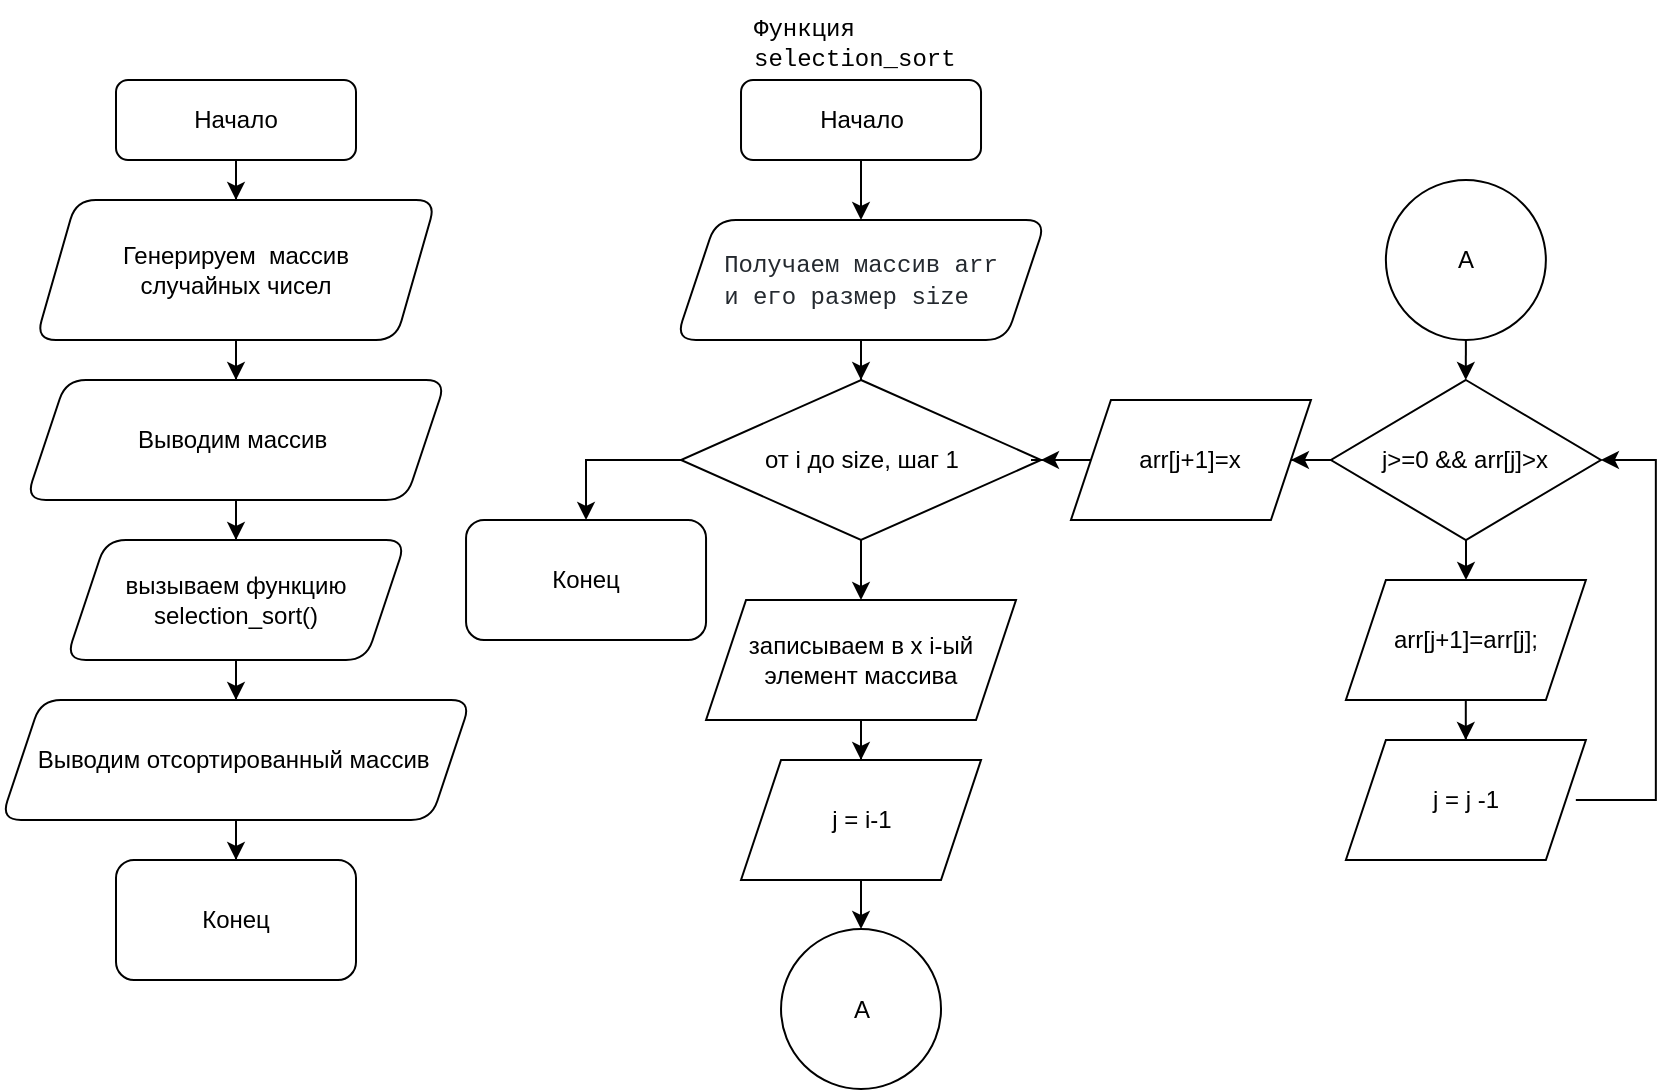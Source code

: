 <mxfile version="21.0.2" type="github">
  <diagram id="C5RBs43oDa-KdzZeNtuy" name="Page-1">
    <mxGraphModel dx="1434" dy="795" grid="1" gridSize="10" guides="1" tooltips="1" connect="1" arrows="1" fold="1" page="1" pageScale="1" pageWidth="827" pageHeight="1169" math="0" shadow="0">
      <root>
        <mxCell id="WIyWlLk6GJQsqaUBKTNV-0" />
        <mxCell id="WIyWlLk6GJQsqaUBKTNV-1" parent="WIyWlLk6GJQsqaUBKTNV-0" />
        <mxCell id="Z13cCP08eFJkeLiJJ5B0-0" value="" style="edgeStyle=orthogonalEdgeStyle;rounded=0;orthogonalLoop=1;jettySize=auto;html=1;" parent="WIyWlLk6GJQsqaUBKTNV-1" source="Z13cCP08eFJkeLiJJ5B0-1" target="Z13cCP08eFJkeLiJJ5B0-3" edge="1">
          <mxGeometry relative="1" as="geometry" />
        </mxCell>
        <mxCell id="Z13cCP08eFJkeLiJJ5B0-1" value="Начало" style="rounded=1;whiteSpace=wrap;html=1;fontSize=12;glass=0;strokeWidth=1;shadow=0;" parent="WIyWlLk6GJQsqaUBKTNV-1" vertex="1">
          <mxGeometry x="160" y="80" width="120" height="40" as="geometry" />
        </mxCell>
        <mxCell id="Z13cCP08eFJkeLiJJ5B0-2" value="" style="edgeStyle=orthogonalEdgeStyle;rounded=0;orthogonalLoop=1;jettySize=auto;html=1;" parent="WIyWlLk6GJQsqaUBKTNV-1" source="Z13cCP08eFJkeLiJJ5B0-3" target="Z13cCP08eFJkeLiJJ5B0-5" edge="1">
          <mxGeometry relative="1" as="geometry" />
        </mxCell>
        <mxCell id="Z13cCP08eFJkeLiJJ5B0-3" value="Генерируем&amp;nbsp; массив &lt;br&gt;случайных чисел" style="shape=parallelogram;perimeter=parallelogramPerimeter;whiteSpace=wrap;html=1;fixedSize=1;rounded=1;glass=0;strokeWidth=1;shadow=0;" parent="WIyWlLk6GJQsqaUBKTNV-1" vertex="1">
          <mxGeometry x="120" y="140" width="200" height="70" as="geometry" />
        </mxCell>
        <mxCell id="Z13cCP08eFJkeLiJJ5B0-4" value="" style="edgeStyle=orthogonalEdgeStyle;rounded=0;orthogonalLoop=1;jettySize=auto;html=1;" parent="WIyWlLk6GJQsqaUBKTNV-1" source="Z13cCP08eFJkeLiJJ5B0-5" target="Z13cCP08eFJkeLiJJ5B0-7" edge="1">
          <mxGeometry relative="1" as="geometry" />
        </mxCell>
        <mxCell id="Z13cCP08eFJkeLiJJ5B0-5" value="Выводим массив&amp;nbsp;" style="shape=parallelogram;perimeter=parallelogramPerimeter;whiteSpace=wrap;html=1;fixedSize=1;rounded=1;glass=0;strokeWidth=1;shadow=0;" parent="WIyWlLk6GJQsqaUBKTNV-1" vertex="1">
          <mxGeometry x="115" y="230" width="210" height="60" as="geometry" />
        </mxCell>
        <mxCell id="Z13cCP08eFJkeLiJJ5B0-6" value="" style="edgeStyle=orthogonalEdgeStyle;rounded=0;orthogonalLoop=1;jettySize=auto;html=1;" parent="WIyWlLk6GJQsqaUBKTNV-1" source="Z13cCP08eFJkeLiJJ5B0-7" target="Z13cCP08eFJkeLiJJ5B0-9" edge="1">
          <mxGeometry relative="1" as="geometry" />
        </mxCell>
        <mxCell id="Z13cCP08eFJkeLiJJ5B0-7" value="вызываем функцию selection_sort()" style="shape=parallelogram;perimeter=parallelogramPerimeter;whiteSpace=wrap;html=1;fixedSize=1;rounded=1;glass=0;strokeWidth=1;shadow=0;" parent="WIyWlLk6GJQsqaUBKTNV-1" vertex="1">
          <mxGeometry x="135" y="310" width="170" height="60" as="geometry" />
        </mxCell>
        <mxCell id="Z13cCP08eFJkeLiJJ5B0-8" value="" style="edgeStyle=orthogonalEdgeStyle;rounded=0;orthogonalLoop=1;jettySize=auto;html=1;" parent="WIyWlLk6GJQsqaUBKTNV-1" source="Z13cCP08eFJkeLiJJ5B0-9" target="Z13cCP08eFJkeLiJJ5B0-10" edge="1">
          <mxGeometry relative="1" as="geometry" />
        </mxCell>
        <mxCell id="Z13cCP08eFJkeLiJJ5B0-9" value="Выводим отсортированный массив&amp;nbsp;" style="shape=parallelogram;perimeter=parallelogramPerimeter;whiteSpace=wrap;html=1;fixedSize=1;rounded=1;glass=0;strokeWidth=1;shadow=0;" parent="WIyWlLk6GJQsqaUBKTNV-1" vertex="1">
          <mxGeometry x="102.5" y="390" width="235" height="60" as="geometry" />
        </mxCell>
        <mxCell id="Z13cCP08eFJkeLiJJ5B0-10" value="Конец&lt;br&gt;" style="rounded=1;whiteSpace=wrap;html=1;glass=0;strokeWidth=1;shadow=0;" parent="WIyWlLk6GJQsqaUBKTNV-1" vertex="1">
          <mxGeometry x="160" y="470" width="120" height="60" as="geometry" />
        </mxCell>
        <mxCell id="oGKt6z28rbaeVtGhcLeK-0" value="&lt;span style=&quot;font-family: ui-monospace, SFMono-Regular, &amp;quot;SF Mono&amp;quot;, Menlo, Consolas, &amp;quot;Liberation Mono&amp;quot;, monospace; font-size: 12px; font-style: normal; font-variant-ligatures: normal; font-variant-caps: normal; font-weight: 400; letter-spacing: normal; orphans: 2; text-align: start; text-indent: 0px; text-transform: none; widows: 2; word-spacing: 0px; -webkit-text-stroke-width: 0px; background-color: rgb(255, 255, 255); text-decoration-thickness: initial; text-decoration-style: initial; text-decoration-color: initial; float: none; display: inline !important;&quot;&gt;Функция selection_sort&lt;/span&gt;" style="text;whiteSpace=wrap;html=1;" vertex="1" parent="WIyWlLk6GJQsqaUBKTNV-1">
          <mxGeometry x="477.47" y="40" width="160" height="40" as="geometry" />
        </mxCell>
        <mxCell id="oGKt6z28rbaeVtGhcLeK-3" value="" style="edgeStyle=orthogonalEdgeStyle;rounded=0;orthogonalLoop=1;jettySize=auto;html=1;" edge="1" parent="WIyWlLk6GJQsqaUBKTNV-1" source="oGKt6z28rbaeVtGhcLeK-1" target="oGKt6z28rbaeVtGhcLeK-2">
          <mxGeometry relative="1" as="geometry" />
        </mxCell>
        <mxCell id="oGKt6z28rbaeVtGhcLeK-1" value="Начало" style="rounded=1;whiteSpace=wrap;html=1;fontSize=12;glass=0;strokeWidth=1;shadow=0;" vertex="1" parent="WIyWlLk6GJQsqaUBKTNV-1">
          <mxGeometry x="472.51" y="80" width="120" height="40" as="geometry" />
        </mxCell>
        <mxCell id="oGKt6z28rbaeVtGhcLeK-5" value="" style="edgeStyle=orthogonalEdgeStyle;rounded=0;orthogonalLoop=1;jettySize=auto;html=1;" edge="1" parent="WIyWlLk6GJQsqaUBKTNV-1" source="oGKt6z28rbaeVtGhcLeK-2" target="oGKt6z28rbaeVtGhcLeK-4">
          <mxGeometry relative="1" as="geometry" />
        </mxCell>
        <mxCell id="oGKt6z28rbaeVtGhcLeK-2" value="&lt;div style=&quot;text-align: start;&quot;&gt;&lt;font face=&quot;ui-monospace, SFMono-Regular, SF Mono, Menlo, Consolas, Liberation Mono, monospace&quot; color=&quot;#24292f&quot;&gt;&lt;span style=&quot;background-color: rgb(255, 255, 255);&quot;&gt;Получаем массив arr &lt;br&gt;&lt;/span&gt;&lt;/font&gt;&lt;/div&gt;&lt;div style=&quot;text-align: start;&quot;&gt;&lt;font face=&quot;ui-monospace, SFMono-Regular, SF Mono, Menlo, Consolas, Liberation Mono, monospace&quot; color=&quot;#24292f&quot;&gt;&lt;span style=&quot;background-color: rgb(255, 255, 255);&quot;&gt;и его размер size&lt;/span&gt;&lt;/font&gt;&lt;/div&gt;" style="shape=parallelogram;perimeter=parallelogramPerimeter;whiteSpace=wrap;html=1;fixedSize=1;rounded=1;" vertex="1" parent="WIyWlLk6GJQsqaUBKTNV-1">
          <mxGeometry x="440" y="150" width="184.99" height="60" as="geometry" />
        </mxCell>
        <mxCell id="oGKt6z28rbaeVtGhcLeK-11" value="" style="edgeStyle=orthogonalEdgeStyle;rounded=0;orthogonalLoop=1;jettySize=auto;html=1;" edge="1" parent="WIyWlLk6GJQsqaUBKTNV-1" source="oGKt6z28rbaeVtGhcLeK-4" target="oGKt6z28rbaeVtGhcLeK-10">
          <mxGeometry relative="1" as="geometry" />
        </mxCell>
        <mxCell id="oGKt6z28rbaeVtGhcLeK-4" value="от i до size, шаг 1" style="rhombus;whiteSpace=wrap;html=1;" vertex="1" parent="WIyWlLk6GJQsqaUBKTNV-1">
          <mxGeometry x="442.5" y="230" width="180" height="80" as="geometry" />
        </mxCell>
        <mxCell id="oGKt6z28rbaeVtGhcLeK-13" value="" style="edgeStyle=orthogonalEdgeStyle;rounded=0;orthogonalLoop=1;jettySize=auto;html=1;" edge="1" parent="WIyWlLk6GJQsqaUBKTNV-1" source="oGKt6z28rbaeVtGhcLeK-10" target="oGKt6z28rbaeVtGhcLeK-12">
          <mxGeometry relative="1" as="geometry" />
        </mxCell>
        <mxCell id="oGKt6z28rbaeVtGhcLeK-10" value="записываем в х i-ый элемент массива" style="shape=parallelogram;perimeter=parallelogramPerimeter;whiteSpace=wrap;html=1;fixedSize=1;" vertex="1" parent="WIyWlLk6GJQsqaUBKTNV-1">
          <mxGeometry x="455.02" y="340" width="154.98" height="60" as="geometry" />
        </mxCell>
        <mxCell id="oGKt6z28rbaeVtGhcLeK-24" value="" style="edgeStyle=orthogonalEdgeStyle;rounded=0;orthogonalLoop=1;jettySize=auto;html=1;" edge="1" parent="WIyWlLk6GJQsqaUBKTNV-1" source="oGKt6z28rbaeVtGhcLeK-12" target="oGKt6z28rbaeVtGhcLeK-23">
          <mxGeometry relative="1" as="geometry" />
        </mxCell>
        <mxCell id="oGKt6z28rbaeVtGhcLeK-12" value="j = i-1" style="shape=parallelogram;perimeter=parallelogramPerimeter;whiteSpace=wrap;html=1;fixedSize=1;" vertex="1" parent="WIyWlLk6GJQsqaUBKTNV-1">
          <mxGeometry x="472.51" y="420" width="120" height="60" as="geometry" />
        </mxCell>
        <mxCell id="oGKt6z28rbaeVtGhcLeK-19" value="" style="edgeStyle=orthogonalEdgeStyle;rounded=0;orthogonalLoop=1;jettySize=auto;html=1;" edge="1" parent="WIyWlLk6GJQsqaUBKTNV-1" source="oGKt6z28rbaeVtGhcLeK-16" target="oGKt6z28rbaeVtGhcLeK-18">
          <mxGeometry relative="1" as="geometry" />
        </mxCell>
        <mxCell id="oGKt6z28rbaeVtGhcLeK-28" value="" style="edgeStyle=orthogonalEdgeStyle;rounded=0;orthogonalLoop=1;jettySize=auto;html=1;entryX=1;entryY=0.5;entryDx=0;entryDy=0;" edge="1" parent="WIyWlLk6GJQsqaUBKTNV-1" source="oGKt6z28rbaeVtGhcLeK-16" target="oGKt6z28rbaeVtGhcLeK-27">
          <mxGeometry relative="1" as="geometry">
            <mxPoint x="797.47" y="275" as="targetPoint" />
          </mxGeometry>
        </mxCell>
        <mxCell id="oGKt6z28rbaeVtGhcLeK-16" value="j&amp;gt;=&lt;span class=&quot;pl-c1&quot;&gt;0&lt;/span&gt; &amp;amp;&amp;amp; arr[j]&amp;gt;x" style="rhombus;whiteSpace=wrap;html=1;" vertex="1" parent="WIyWlLk6GJQsqaUBKTNV-1">
          <mxGeometry x="767.47" y="230" width="134.98" height="80" as="geometry" />
        </mxCell>
        <mxCell id="oGKt6z28rbaeVtGhcLeK-21" value="" style="edgeStyle=orthogonalEdgeStyle;rounded=0;orthogonalLoop=1;jettySize=auto;html=1;" edge="1" parent="WIyWlLk6GJQsqaUBKTNV-1" source="oGKt6z28rbaeVtGhcLeK-18" target="oGKt6z28rbaeVtGhcLeK-20">
          <mxGeometry relative="1" as="geometry" />
        </mxCell>
        <mxCell id="oGKt6z28rbaeVtGhcLeK-18" value="arr[j+&lt;span class=&quot;pl-c1&quot;&gt;1&lt;/span&gt;]=arr[j];" style="shape=parallelogram;perimeter=parallelogramPerimeter;whiteSpace=wrap;html=1;fixedSize=1;" vertex="1" parent="WIyWlLk6GJQsqaUBKTNV-1">
          <mxGeometry x="774.94" y="330" width="120" height="60" as="geometry" />
        </mxCell>
        <mxCell id="oGKt6z28rbaeVtGhcLeK-20" value="j = j -1" style="shape=parallelogram;perimeter=parallelogramPerimeter;whiteSpace=wrap;html=1;fixedSize=1;" vertex="1" parent="WIyWlLk6GJQsqaUBKTNV-1">
          <mxGeometry x="774.94" y="410" width="120" height="60" as="geometry" />
        </mxCell>
        <mxCell id="oGKt6z28rbaeVtGhcLeK-23" value="A" style="ellipse;whiteSpace=wrap;html=1;" vertex="1" parent="WIyWlLk6GJQsqaUBKTNV-1">
          <mxGeometry x="492.51" y="504.5" width="80" height="80" as="geometry" />
        </mxCell>
        <mxCell id="oGKt6z28rbaeVtGhcLeK-26" value="" style="edgeStyle=orthogonalEdgeStyle;rounded=0;orthogonalLoop=1;jettySize=auto;html=1;" edge="1" parent="WIyWlLk6GJQsqaUBKTNV-1" source="oGKt6z28rbaeVtGhcLeK-25" target="oGKt6z28rbaeVtGhcLeK-16">
          <mxGeometry relative="1" as="geometry" />
        </mxCell>
        <mxCell id="oGKt6z28rbaeVtGhcLeK-25" value="A" style="ellipse;whiteSpace=wrap;html=1;aspect=fixed;" vertex="1" parent="WIyWlLk6GJQsqaUBKTNV-1">
          <mxGeometry x="794.94" y="130" width="80" height="80" as="geometry" />
        </mxCell>
        <mxCell id="oGKt6z28rbaeVtGhcLeK-33" value="" style="edgeStyle=orthogonalEdgeStyle;rounded=0;orthogonalLoop=1;jettySize=auto;html=1;" edge="1" parent="WIyWlLk6GJQsqaUBKTNV-1" source="oGKt6z28rbaeVtGhcLeK-27" target="oGKt6z28rbaeVtGhcLeK-4">
          <mxGeometry relative="1" as="geometry" />
        </mxCell>
        <mxCell id="oGKt6z28rbaeVtGhcLeK-27" value="arr[j+1]=x" style="shape=parallelogram;perimeter=parallelogramPerimeter;whiteSpace=wrap;html=1;fixedSize=1;" vertex="1" parent="WIyWlLk6GJQsqaUBKTNV-1">
          <mxGeometry x="637.47" y="240" width="120" height="60" as="geometry" />
        </mxCell>
        <mxCell id="oGKt6z28rbaeVtGhcLeK-31" value="" style="endArrow=classic;html=1;rounded=0;entryX=1;entryY=0.5;entryDx=0;entryDy=0;" edge="1" parent="WIyWlLk6GJQsqaUBKTNV-1" target="oGKt6z28rbaeVtGhcLeK-16">
          <mxGeometry width="50" height="50" relative="1" as="geometry">
            <mxPoint x="889.92" y="440" as="sourcePoint" />
            <mxPoint x="929.92" y="400" as="targetPoint" />
            <Array as="points">
              <mxPoint x="929.92" y="440" />
              <mxPoint x="929.92" y="270" />
            </Array>
          </mxGeometry>
        </mxCell>
        <mxCell id="oGKt6z28rbaeVtGhcLeK-34" value="Конец&lt;br&gt;" style="rounded=1;whiteSpace=wrap;html=1;glass=0;strokeWidth=1;shadow=0;" vertex="1" parent="WIyWlLk6GJQsqaUBKTNV-1">
          <mxGeometry x="335.02" y="300" width="120" height="60" as="geometry" />
        </mxCell>
        <mxCell id="oGKt6z28rbaeVtGhcLeK-36" value="" style="endArrow=classic;html=1;rounded=0;entryX=0.5;entryY=0;entryDx=0;entryDy=0;exitX=0;exitY=0.5;exitDx=0;exitDy=0;" edge="1" parent="WIyWlLk6GJQsqaUBKTNV-1" source="oGKt6z28rbaeVtGhcLeK-4" target="oGKt6z28rbaeVtGhcLeK-34">
          <mxGeometry width="50" height="50" relative="1" as="geometry">
            <mxPoint x="440" y="270" as="sourcePoint" />
            <mxPoint x="490" y="220" as="targetPoint" />
            <Array as="points">
              <mxPoint x="395" y="270" />
            </Array>
          </mxGeometry>
        </mxCell>
      </root>
    </mxGraphModel>
  </diagram>
</mxfile>
